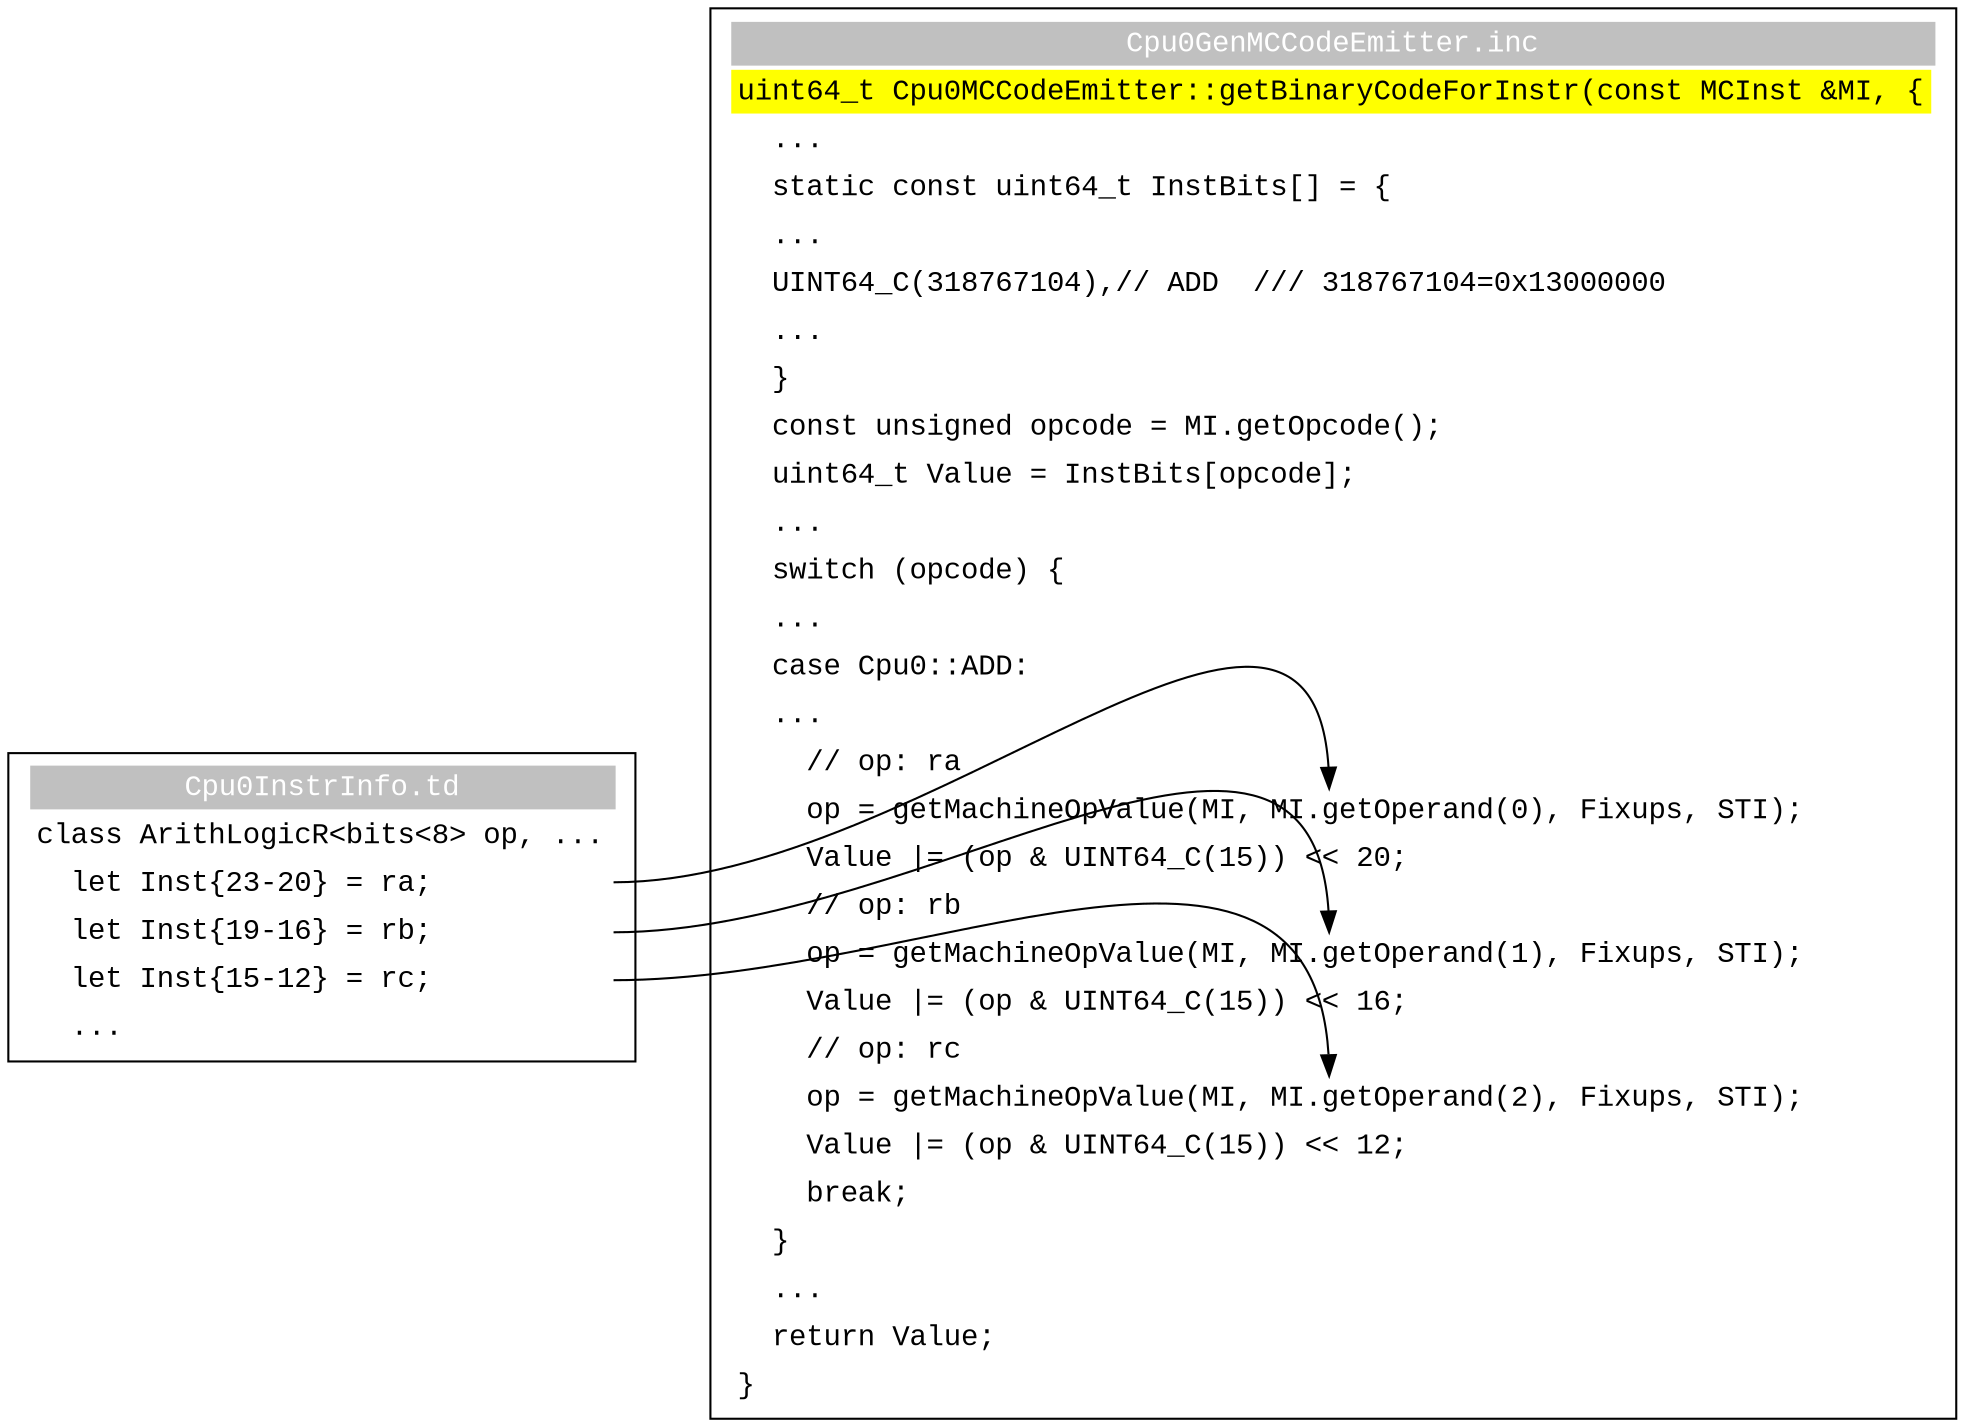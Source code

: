 digraph G {
  rankdir=LR;
  // graphviz uses &nn; to display control character, &#38; ascii 0x38 is '&', 0x60 is '<', 0x62 is '>'
  // when use port="f1", the shape cannot set to "Mrecord"
  getBinaryCodeForInstr [ penwidth = 1, fontname = "Courier New", shape = "rectangle", label =<<table border="0" cellborder="0" cellpadding="3" bgcolor="white">
    <tr><td bgcolor="grey" align="center" colspan="2"><font color="white">Cpu0GenMCCodeEmitter.inc</font></td></tr>
    <tr><td align="left" bgcolor="yellow" port="r0">uint64_t Cpu0MCCodeEmitter::getBinaryCodeForInstr(const MCInst &#38;MI, {</td></tr>
    <tr><td align="left">  ...</td></tr>
    <tr><td align="left">  static const uint64_t InstBits[] = {</td></tr>
    <tr><td align="left">  ...</td></tr>
    <tr><td align="left">  UINT64_C(318767104),	// ADD  /// 318767104=0x13000000</td></tr>
    <tr><td align="left">  ...</td></tr>
    <tr><td align="left">  }</td></tr>
    <tr><td align="left">  const unsigned opcode = MI.getOpcode();</td></tr>
    <tr><td align="left">  uint64_t Value = InstBits[opcode];</td></tr>
    <tr><td align="left">  ...</td></tr>
    <tr><td align="left">  switch (opcode) {</td></tr>
    <tr><td align="left">  ...</td></tr>
    <tr><td align="left">  case Cpu0::ADD:</td></tr>
    <tr><td align="left">  ...</td></tr>
    <tr><td align="left">    // op: ra</td></tr>
    <tr><td align="left" port="f1">    op = getMachineOpValue(MI, MI.getOperand(0), Fixups, STI);</td></tr>
    <tr><td align="left">    Value |= (op &#38; UINT64_C(15)) &#60;&#60; 20;</td></tr>
    <tr><td align="left">    // op: rb</td></tr>
    <tr><td align="left" port="f2">    op = getMachineOpValue(MI, MI.getOperand(1), Fixups, STI);</td></tr>
    <tr><td align="left">    Value |= (op &#38; UINT64_C(15)) &#60;&#60; 16;</td></tr>
    <tr><td align="left">    // op: rc</td></tr>
    <tr><td align="left" port="f3">    op = getMachineOpValue(MI, MI.getOperand(2), Fixups, STI);</td></tr>
    <tr><td align="left">    Value |= (op &#38; UINT64_C(15)) &#60;&#60; 12;</td></tr>
    <tr><td align="left">    break;</td></tr>
    <tr><td align="left">  }</td></tr>
    <tr><td align="left">  ...</td></tr>
    <tr><td align="left">  return Value;</td></tr>
    <tr><td align="left">}</td></tr>
    </table>> ];
    
  InstrTd [ penwidth = 1, fontname = "Courier New", shape = "rectangle", label =<<table border="0" cellborder="0" cellpadding="3" bgcolor="white">
    <tr><td bgcolor="grey" align="center" colspan="2"><font color="white">Cpu0InstrInfo.td</font></td></tr>
    <tr><td align="left">class ArithLogicR&#60;bits&#60;8&#62; op, ...</td></tr>
    <tr><td align="left" port="f1">  let Inst{23-20} = ra;</td></tr>
    <tr><td align="left" port="f2">  let Inst{19-16} = rb;</td></tr>
    <tr><td align="left" port="f3">  let Inst{15-12} = rc;</td></tr>
    <tr><td align="left">  ...</td></tr>
    </table>> ];
  
  
  InstrTd:f1:e -> getBinaryCodeForInstr:f1:n;
  InstrTd:f2:e -> getBinaryCodeForInstr:f2:n;
  InstrTd:f3:e -> getBinaryCodeForInstr:f3:n;
          
//  label = "Instruction encode, for instance:  addu $v0, $at, $v1\n  v0:MI.getOperand(0), at:MI.getOperand(1), v1:MI.getOperand(2)";
}
  
